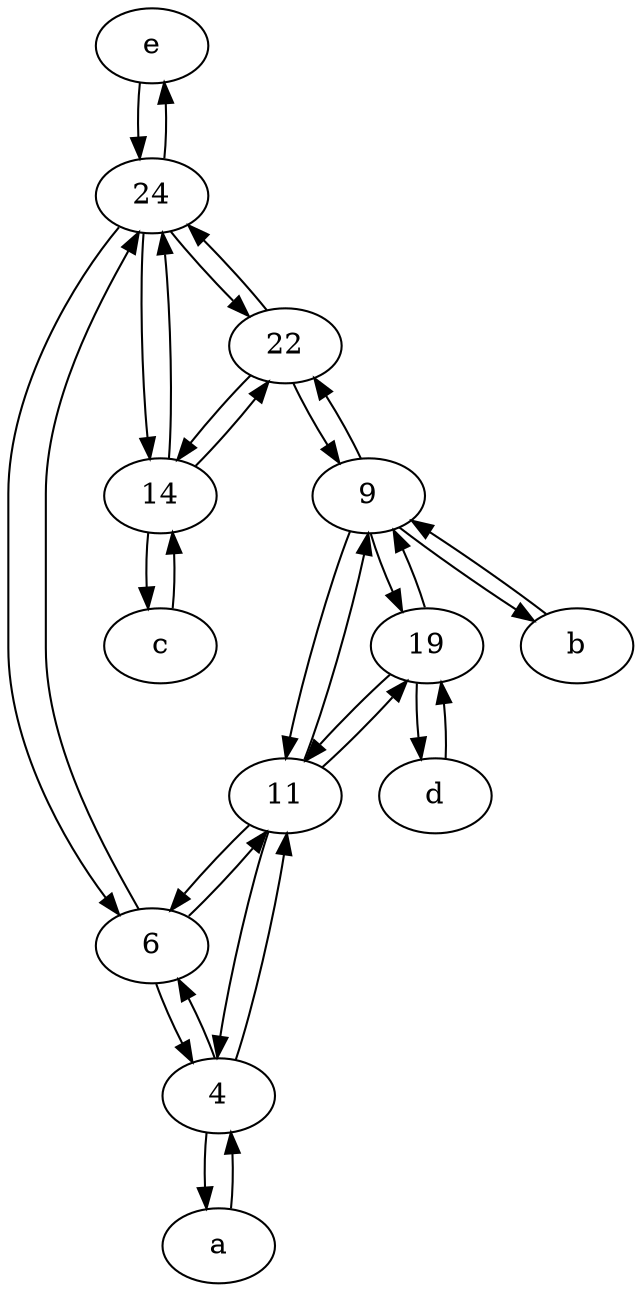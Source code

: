 digraph  {
	e [pos="30,50!"];
	19;
	a [pos="40,10!"];
	24;
	9;
	c [pos="20,10!"];
	14;
	4;
	b [pos="50,20!"];
	6;
	d [pos="20,30!"];
	11;
	22;
	22 -> 14;
	9 -> 19;
	11 -> 6;
	4 -> a;
	4 -> 11;
	11 -> 19;
	b -> 9;
	24 -> 22;
	e -> 24;
	11 -> 4;
	6 -> 24;
	19 -> 11;
	4 -> 6;
	24 -> e;
	24 -> 14;
	9 -> b;
	22 -> 9;
	11 -> 9;
	19 -> d;
	6 -> 4;
	19 -> 9;
	6 -> 11;
	14 -> c;
	22 -> 24;
	9 -> 11;
	14 -> 24;
	a -> 4;
	9 -> 22;
	14 -> 22;
	d -> 19;
	c -> 14;
	24 -> 6;

	}